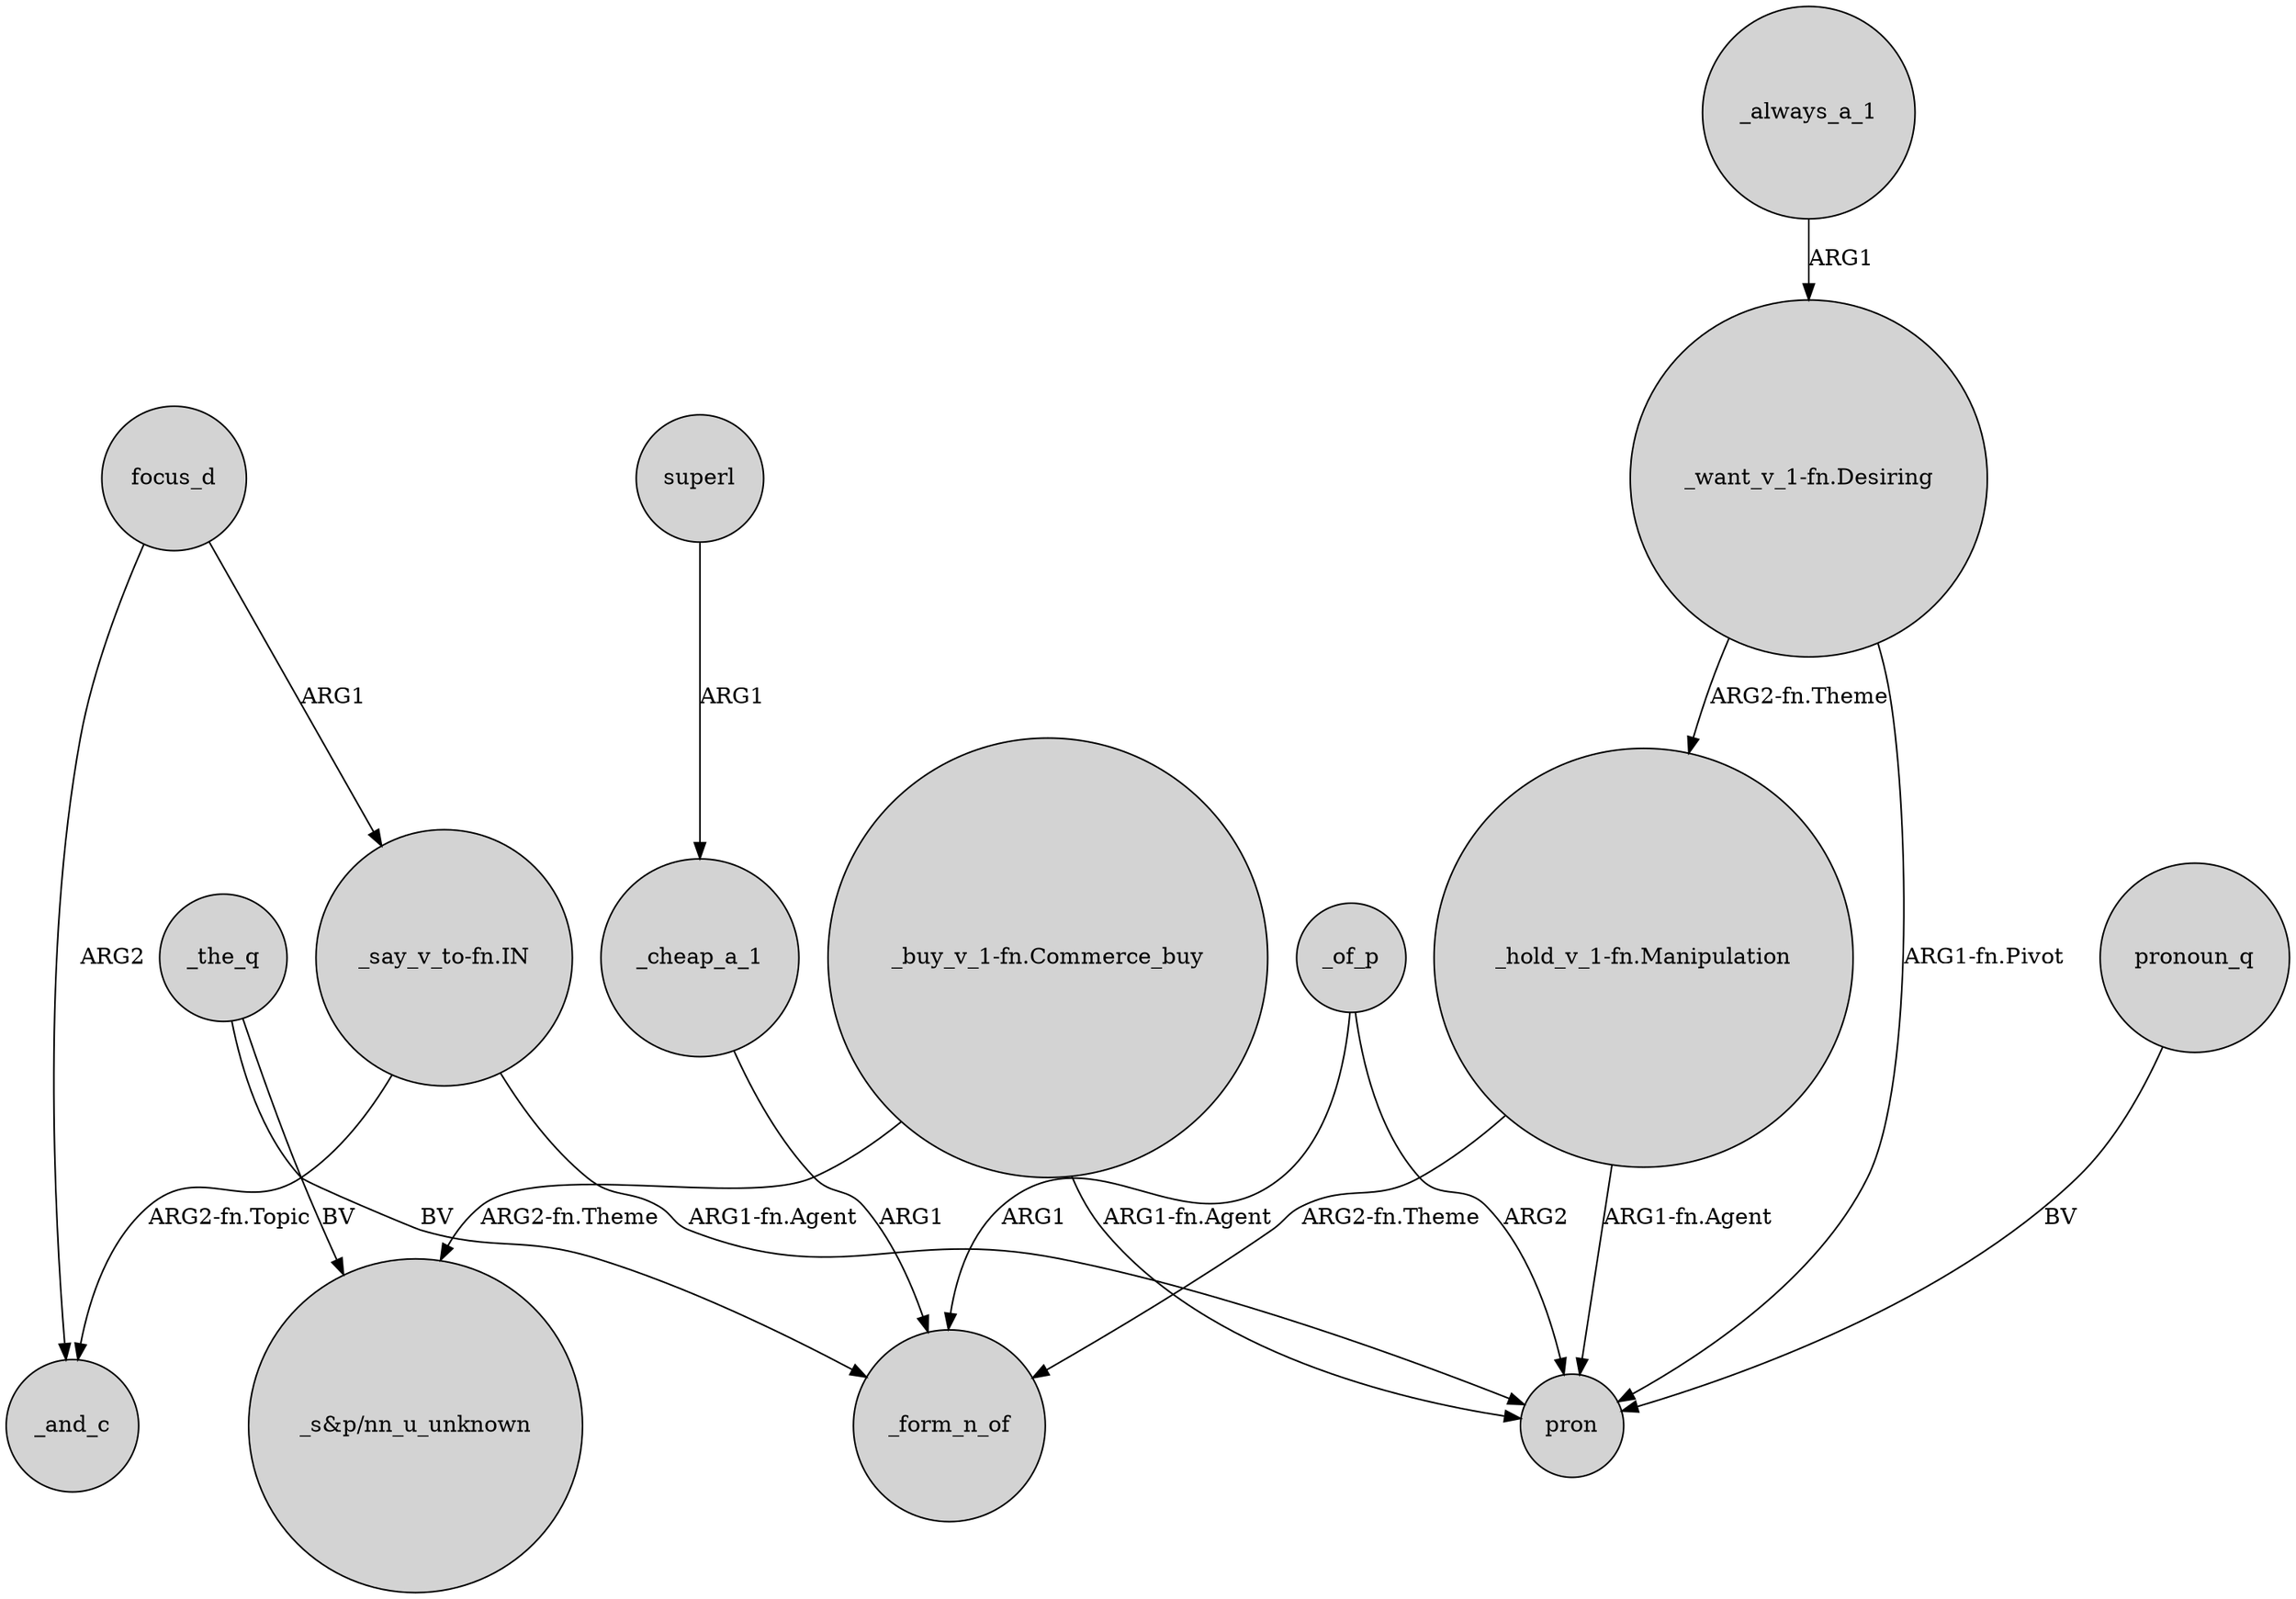 digraph {
	node [shape=circle style=filled]
	"_want_v_1-fn.Desiring" -> pron [label="ARG1-fn.Pivot"]
	superl -> _cheap_a_1 [label=ARG1]
	"_buy_v_1-fn.Commerce_buy" -> "_s&p/nn_u_unknown" [label="ARG2-fn.Theme"]
	"_want_v_1-fn.Desiring" -> "_hold_v_1-fn.Manipulation" [label="ARG2-fn.Theme"]
	"_say_v_to-fn.IN" -> pron [label="ARG1-fn.Agent"]
	_the_q -> "_s&p/nn_u_unknown" [label=BV]
	"_hold_v_1-fn.Manipulation" -> pron [label="ARG1-fn.Agent"]
	_the_q -> _form_n_of [label=BV]
	_of_p -> _form_n_of [label=ARG1]
	_of_p -> pron [label=ARG2]
	"_hold_v_1-fn.Manipulation" -> _form_n_of [label="ARG2-fn.Theme"]
	"_say_v_to-fn.IN" -> _and_c [label="ARG2-fn.Topic"]
	focus_d -> _and_c [label=ARG2]
	_always_a_1 -> "_want_v_1-fn.Desiring" [label=ARG1]
	"_buy_v_1-fn.Commerce_buy" -> pron [label="ARG1-fn.Agent"]
	focus_d -> "_say_v_to-fn.IN" [label=ARG1]
	_cheap_a_1 -> _form_n_of [label=ARG1]
	pronoun_q -> pron [label=BV]
}
